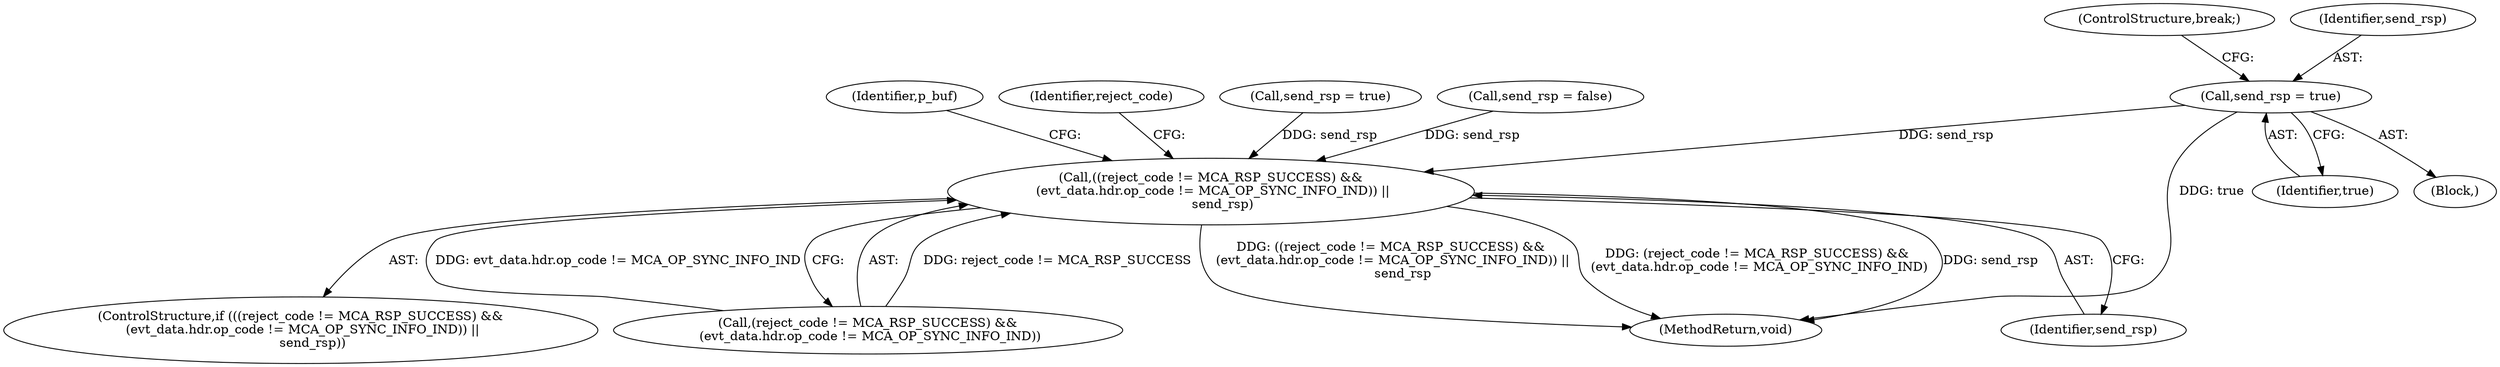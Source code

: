 digraph "0_Android_5216e6120160b28d76e9ee4dff9995e772647511@API" {
"1000581" [label="(Call,send_rsp = true)"];
"1000586" [label="(Call,((reject_code != MCA_RSP_SUCCESS) &&\n (evt_data.hdr.op_code != MCA_OP_SYNC_INFO_IND)) ||\n      send_rsp)"];
"1000583" [label="(Identifier,true)"];
"1000602" [label="(Identifier,p_buf)"];
"1000584" [label="(ControlStructure,break;)"];
"1000586" [label="(Call,((reject_code != MCA_RSP_SUCCESS) &&\n (evt_data.hdr.op_code != MCA_OP_SYNC_INFO_IND)) ||\n      send_rsp)"];
"1000587" [label="(Call,(reject_code != MCA_RSP_SUCCESS) &&\n (evt_data.hdr.op_code != MCA_OP_SYNC_INFO_IND))"];
"1000582" [label="(Identifier,send_rsp)"];
"1000712" [label="(Identifier,reject_code)"];
"1000454" [label="(Block,)"];
"1000581" [label="(Call,send_rsp = true)"];
"1000760" [label="(MethodReturn,void)"];
"1000585" [label="(ControlStructure,if (((reject_code != MCA_RSP_SUCCESS) &&\n (evt_data.hdr.op_code != MCA_OP_SYNC_INFO_IND)) ||\n      send_rsp))"];
"1000243" [label="(Call,send_rsp = true)"];
"1000136" [label="(Call,send_rsp = false)"];
"1000598" [label="(Identifier,send_rsp)"];
"1000581" -> "1000454"  [label="AST: "];
"1000581" -> "1000583"  [label="CFG: "];
"1000582" -> "1000581"  [label="AST: "];
"1000583" -> "1000581"  [label="AST: "];
"1000584" -> "1000581"  [label="CFG: "];
"1000581" -> "1000760"  [label="DDG: true"];
"1000581" -> "1000586"  [label="DDG: send_rsp"];
"1000586" -> "1000585"  [label="AST: "];
"1000586" -> "1000587"  [label="CFG: "];
"1000586" -> "1000598"  [label="CFG: "];
"1000587" -> "1000586"  [label="AST: "];
"1000598" -> "1000586"  [label="AST: "];
"1000602" -> "1000586"  [label="CFG: "];
"1000712" -> "1000586"  [label="CFG: "];
"1000586" -> "1000760"  [label="DDG: send_rsp"];
"1000586" -> "1000760"  [label="DDG: ((reject_code != MCA_RSP_SUCCESS) &&\n (evt_data.hdr.op_code != MCA_OP_SYNC_INFO_IND)) ||\n      send_rsp"];
"1000586" -> "1000760"  [label="DDG: (reject_code != MCA_RSP_SUCCESS) &&\n (evt_data.hdr.op_code != MCA_OP_SYNC_INFO_IND)"];
"1000587" -> "1000586"  [label="DDG: reject_code != MCA_RSP_SUCCESS"];
"1000587" -> "1000586"  [label="DDG: evt_data.hdr.op_code != MCA_OP_SYNC_INFO_IND"];
"1000243" -> "1000586"  [label="DDG: send_rsp"];
"1000136" -> "1000586"  [label="DDG: send_rsp"];
}
